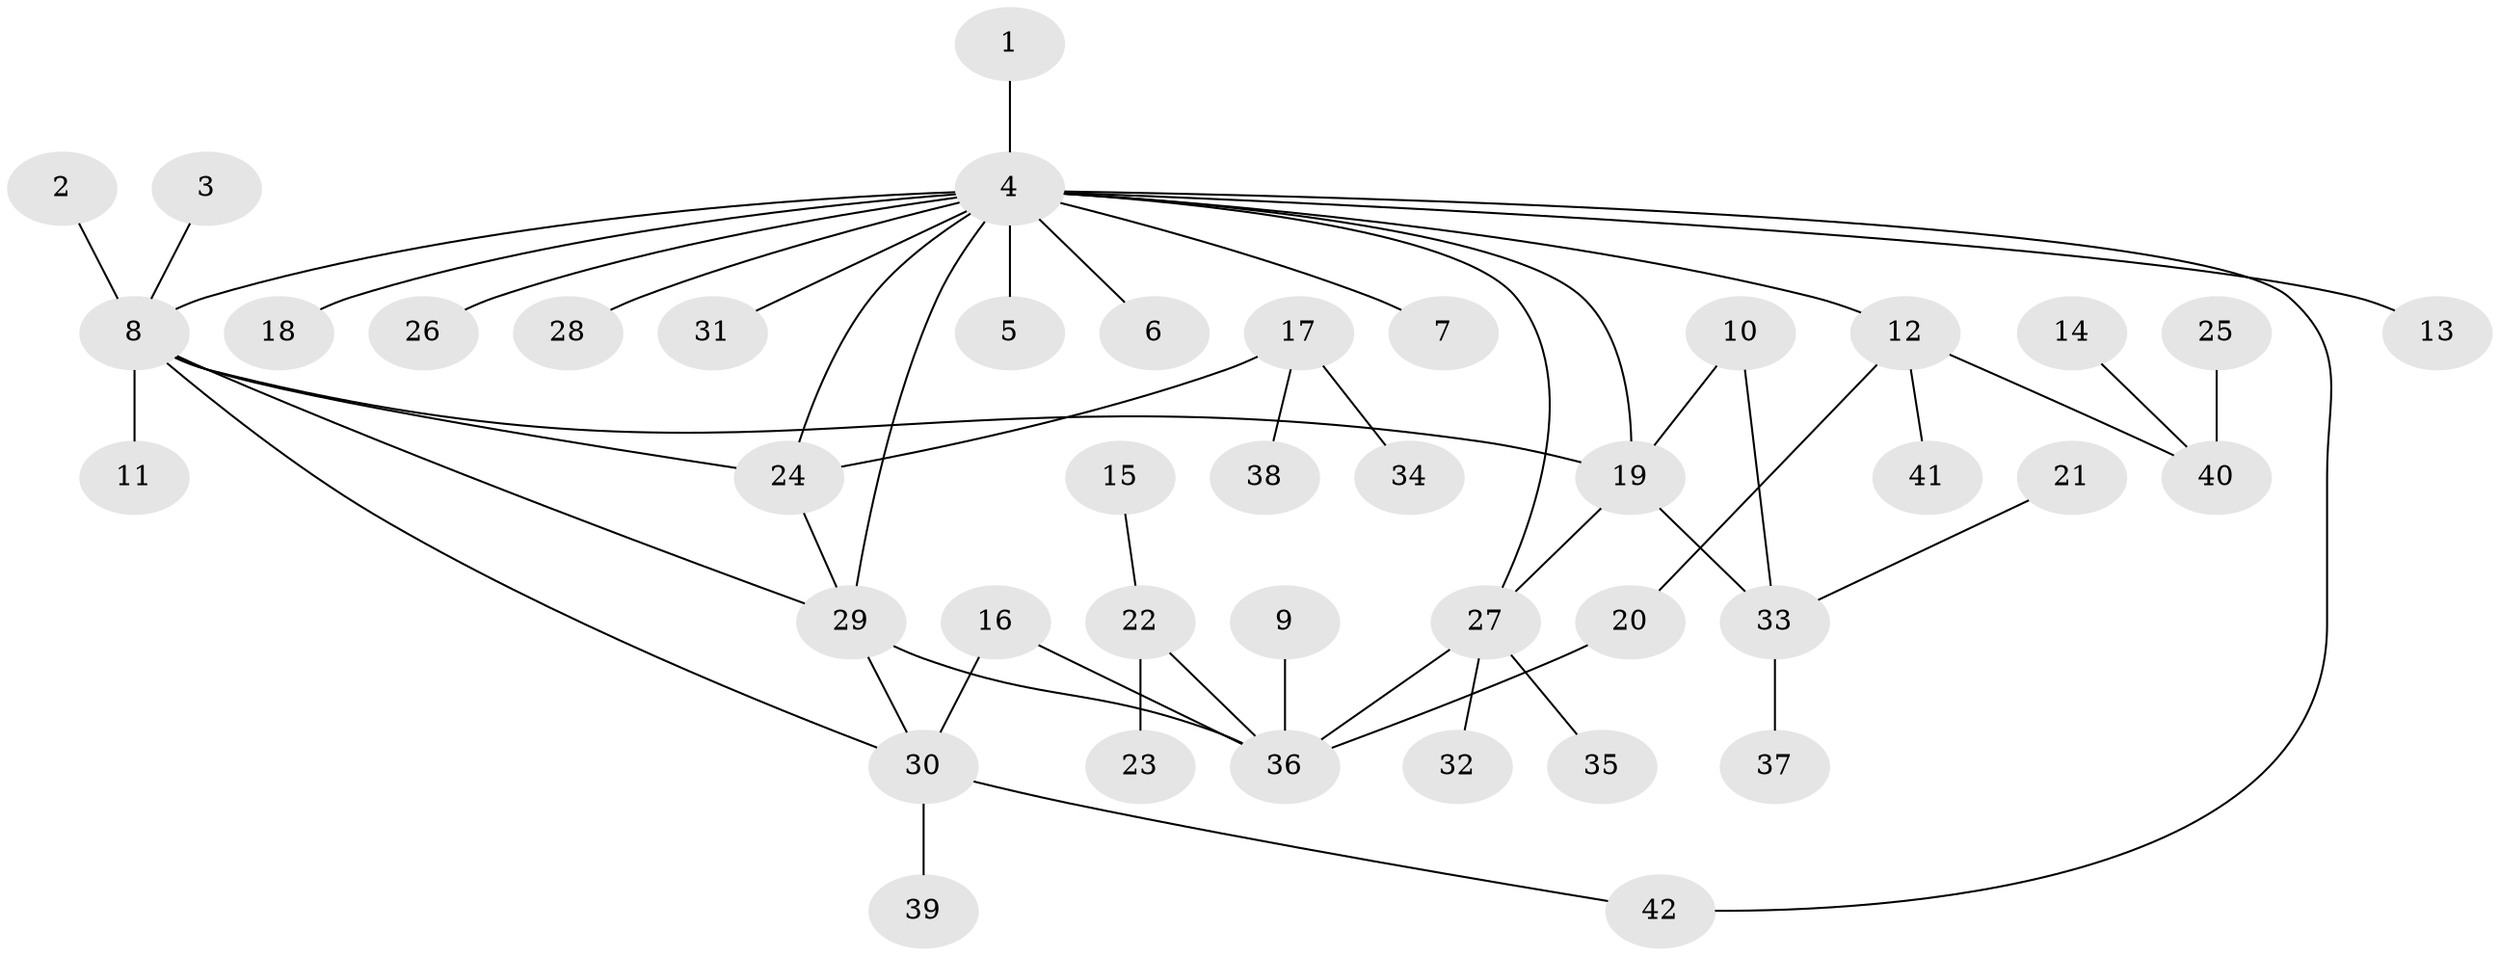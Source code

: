 // original degree distribution, {18: 0.011904761904761904, 1: 0.6071428571428571, 7: 0.03571428571428571, 6: 0.011904761904761904, 2: 0.16666666666666666, 10: 0.011904761904761904, 3: 0.07142857142857142, 5: 0.047619047619047616, 8: 0.011904761904761904, 4: 0.023809523809523808}
// Generated by graph-tools (version 1.1) at 2025/36/03/04/25 23:36:56]
// undirected, 42 vertices, 52 edges
graph export_dot {
  node [color=gray90,style=filled];
  1;
  2;
  3;
  4;
  5;
  6;
  7;
  8;
  9;
  10;
  11;
  12;
  13;
  14;
  15;
  16;
  17;
  18;
  19;
  20;
  21;
  22;
  23;
  24;
  25;
  26;
  27;
  28;
  29;
  30;
  31;
  32;
  33;
  34;
  35;
  36;
  37;
  38;
  39;
  40;
  41;
  42;
  1 -- 4 [weight=1.0];
  2 -- 8 [weight=1.0];
  3 -- 8 [weight=1.0];
  4 -- 5 [weight=1.0];
  4 -- 6 [weight=1.0];
  4 -- 7 [weight=1.0];
  4 -- 8 [weight=1.0];
  4 -- 12 [weight=1.0];
  4 -- 13 [weight=1.0];
  4 -- 18 [weight=1.0];
  4 -- 19 [weight=1.0];
  4 -- 24 [weight=1.0];
  4 -- 26 [weight=1.0];
  4 -- 27 [weight=1.0];
  4 -- 28 [weight=1.0];
  4 -- 29 [weight=1.0];
  4 -- 31 [weight=1.0];
  4 -- 42 [weight=1.0];
  8 -- 11 [weight=1.0];
  8 -- 19 [weight=1.0];
  8 -- 24 [weight=1.0];
  8 -- 29 [weight=1.0];
  8 -- 30 [weight=1.0];
  9 -- 36 [weight=1.0];
  10 -- 19 [weight=1.0];
  10 -- 33 [weight=1.0];
  12 -- 20 [weight=1.0];
  12 -- 40 [weight=1.0];
  12 -- 41 [weight=1.0];
  14 -- 40 [weight=1.0];
  15 -- 22 [weight=1.0];
  16 -- 30 [weight=1.0];
  16 -- 36 [weight=1.0];
  17 -- 24 [weight=1.0];
  17 -- 34 [weight=1.0];
  17 -- 38 [weight=1.0];
  19 -- 27 [weight=1.0];
  19 -- 33 [weight=1.0];
  20 -- 36 [weight=1.0];
  21 -- 33 [weight=1.0];
  22 -- 23 [weight=1.0];
  22 -- 36 [weight=1.0];
  24 -- 29 [weight=1.0];
  25 -- 40 [weight=1.0];
  27 -- 32 [weight=1.0];
  27 -- 35 [weight=1.0];
  27 -- 36 [weight=1.0];
  29 -- 30 [weight=1.0];
  29 -- 36 [weight=1.0];
  30 -- 39 [weight=1.0];
  30 -- 42 [weight=1.0];
  33 -- 37 [weight=1.0];
}
